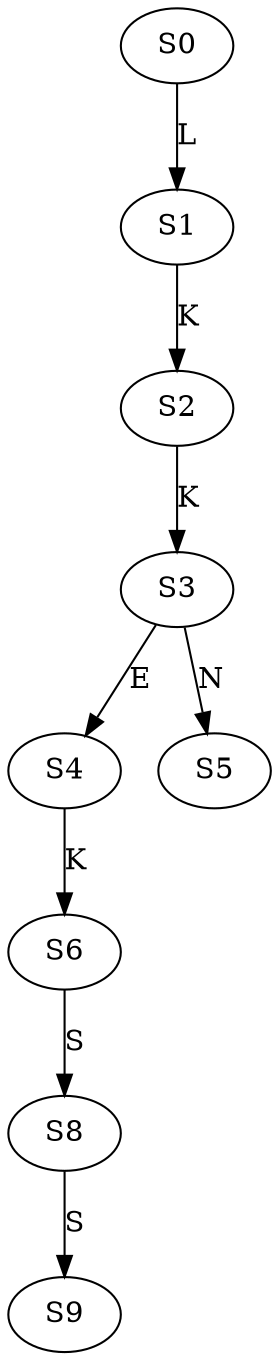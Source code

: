strict digraph  {
	S0 -> S1 [ label = L ];
	S1 -> S2 [ label = K ];
	S2 -> S3 [ label = K ];
	S3 -> S4 [ label = E ];
	S3 -> S5 [ label = N ];
	S4 -> S6 [ label = K ];
	S6 -> S8 [ label = S ];
	S8 -> S9 [ label = S ];
}
